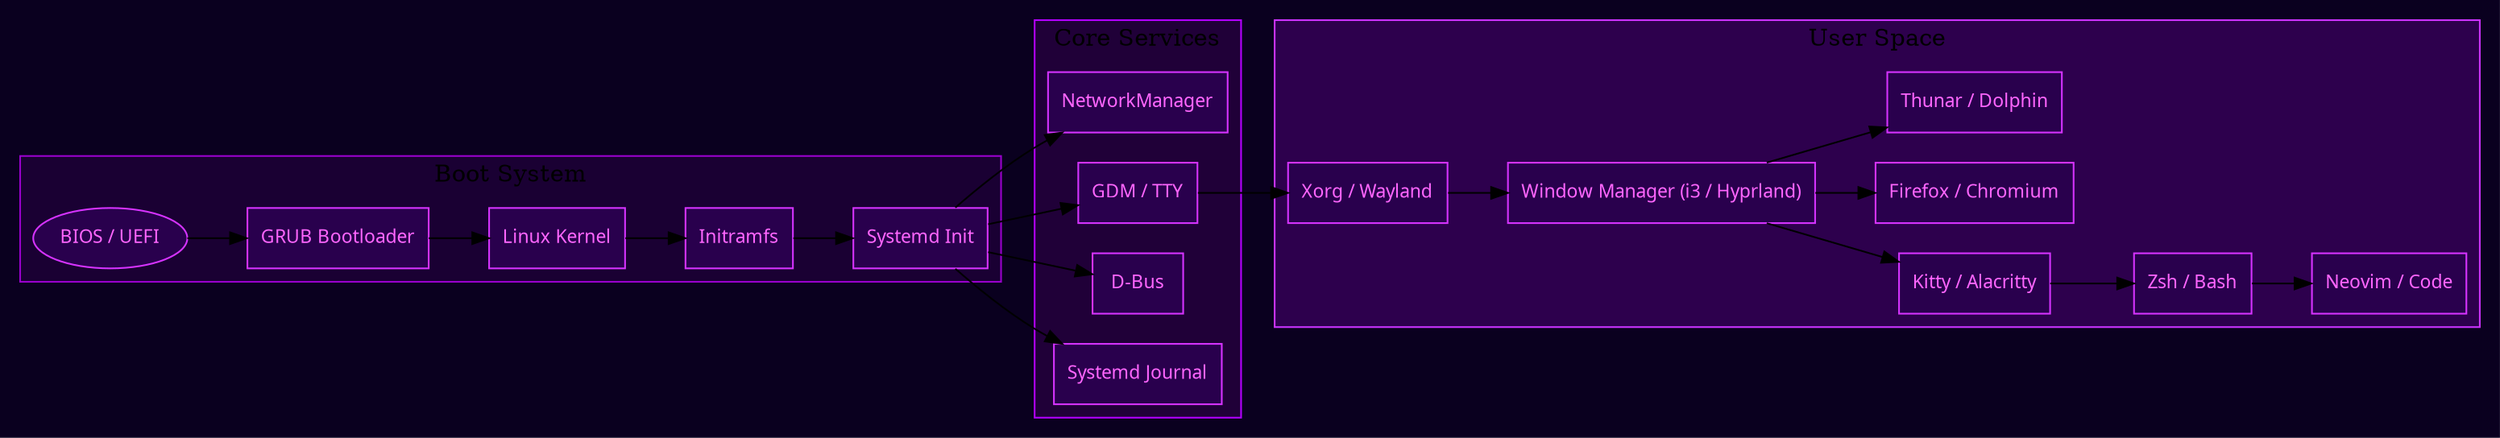 
digraph cyberpunk_arch {
    rankdir=LR;
    bgcolor="#0a001f";
    node [fontname="Fira Code", fontsize=11, style=filled, fillcolor="#29004d", fontcolor="#ff66ff", color="#d633ff", shape=rect];

    subgraph cluster_boot {
        label="Boot System";
        color="#9900cc";
        style=filled;
        fillcolor="#1a0033";

        BIOS [label="BIOS / UEFI", shape=ellipse];
        GRUB [label="GRUB Bootloader"];
        Kernel [label="Linux Kernel"];
        Initramfs [label="Initramfs"];
        Systemd [label="Systemd Init"];
    }

    subgraph cluster_core {
        label="Core Services";
        color="#b300ff";
        style=filled;
        fillcolor="#200038";

        Network [label="NetworkManager"];
        Login [label="GDM / TTY"];
        DBus [label="D-Bus"];
        Journal [label="Systemd Journal"];
    }

    subgraph cluster_user {
        label="User Space";
        color="#cc33ff";
        style=filled;
        fillcolor="#2d004d";

        Xorg [label="Xorg / Wayland"];
        WM [label="Window Manager (i3 / Hyprland)"];
        Terminal [label="Kitty / Alacritty"];
        Shell [label="Zsh / Bash"];
        Editor [label="Neovim / Code"];
        Browser [label="Firefox / Chromium"];
        FileMgr [label="Thunar / Dolphin"];
    }

    // Boot Flow
    BIOS -> GRUB -> Kernel -> Initramfs -> Systemd;

    // Core Init Flow
    Systemd -> Network;
    Systemd -> Login;
    Systemd -> DBus;
    Systemd -> Journal;

    // User Flow
    Login -> Xorg -> WM;
    WM -> Terminal -> Shell -> Editor;
    WM -> FileMgr;
    WM -> Browser;

    edge [color="#ff00ff", arrowsize=0.9];
}
